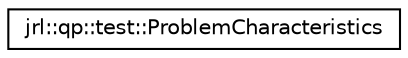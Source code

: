 digraph "Graphical Class Hierarchy"
{
 // LATEX_PDF_SIZE
  edge [fontname="Helvetica",fontsize="10",labelfontname="Helvetica",labelfontsize="10"];
  node [fontname="Helvetica",fontsize="10",shape=record];
  rankdir="LR";
  Node0 [label="jrl::qp::test::ProblemCharacteristics",height=0.2,width=0.4,color="black", fillcolor="white", style="filled",URL="$structjrl_1_1qp_1_1test_1_1ProblemCharacteristics.html",tooltip=" "];
}
